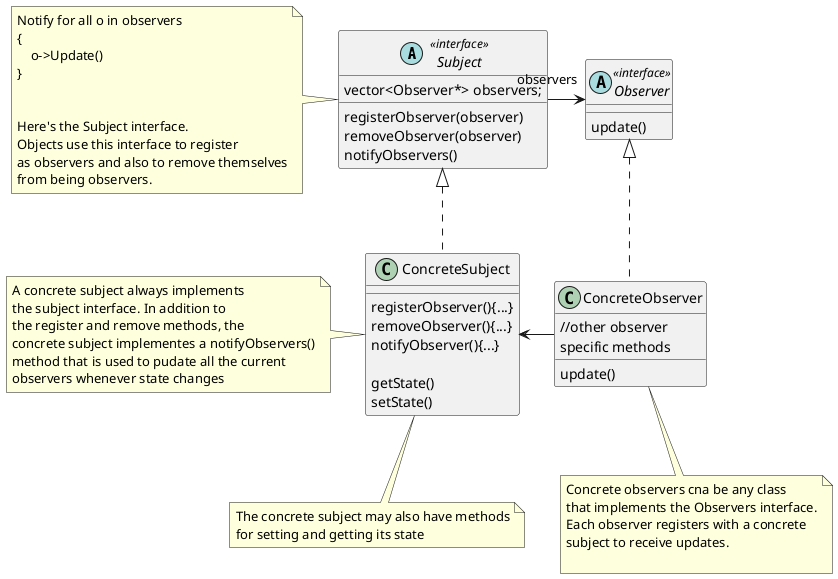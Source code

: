 @startuml

abstract class Subject <<interface>>
{
    vector<Observer*> observers;
    registerObserver(observer)
    removeObserver(observer)
    notifyObservers()
}


abstract class Observer <<interface>>
{
    update()
}

class ConcreteSubject
{
    registerObserver(){...}
    removeObserver(){...}
    notifyObserver(){...}
    
    getState()
    setState()   
}

class ConcreteObserver
{
    update()
    //other observer \nspecific methods
}

Subject <|.. ConcreteSubject
Observer <|.. ConcreteObserver
Subject -right-> "observers" Observer
ConcreteSubject <-right- ConcreteObserver

note left of Subject
Notify for all o in observers
{
    o->Update()
} 


Here's the Subject interface.
Objects use this interface to register
as observers and also to remove themselves
from being observers.
end note

note bottom of ConcreteObserver
Concrete observers cna be any class
that implements the Observers interface.
Each observer registers with a concrete 
subject to receive updates.

end note

note left of ConcreteSubject
A concrete subject always implements
the subject interface. In addition to
the register and remove methods, the
concrete subject implementes a notifyObservers()
method that is used to pudate all the current
observers whenever state changes
end note

note bottom of ConcreteSubject
The concrete subject may also have methods
for setting and getting its state
end note

@enduml